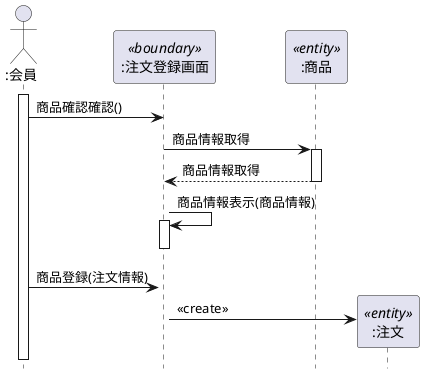 @startuml
hide footbox
Actor ":会員" as a1
participant ":注文登録画面" as a2 <<boundary>>
participant ":商品" as a3 <<entity>>
participant ":注文" as a4 <<entity>>
activate a1
a1->a2:商品確認確認()
       
    a2->a3:商品情報取得
    activate a3
    a3-->a2:商品情報取得
     deactivate a3
    a2->a2:商品情報表示(商品情報)
     activate a2
     deactivate a2
    deactivate a2

a1->a2:商品登録(注文情報)
    activate a2
    create a4
    a2->a4:<<create>>
   
@enduml